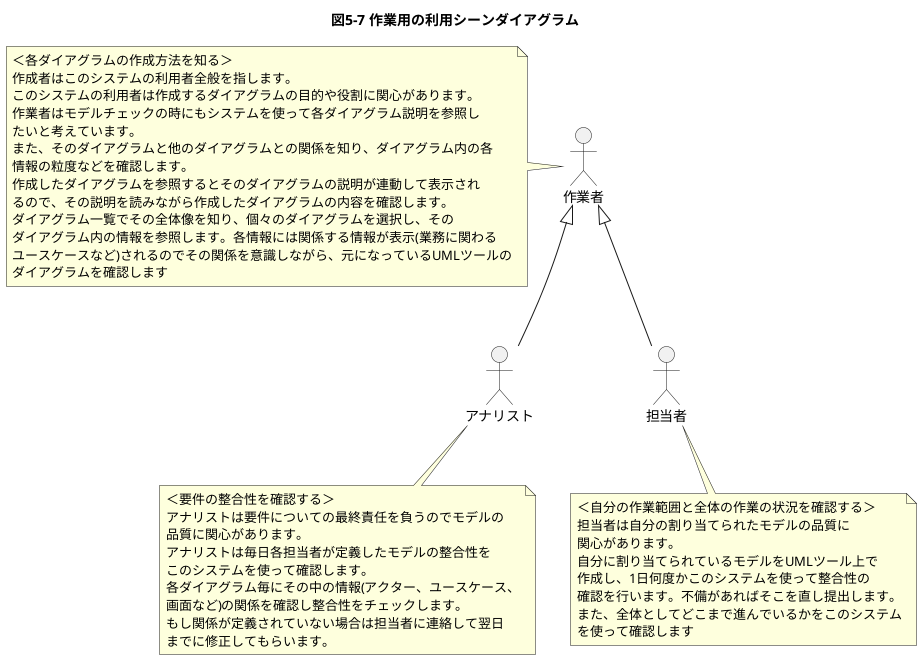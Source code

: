 @startuml
title 図5-7 作業用の利用シーンダイアグラム
note as N1
    ＜各ダイアグラムの作成方法を知る＞
    作成者はこのシステムの利用者全般を指します。
    このシステムの利用者は作成するダイアグラムの目的や役割に関心があります。
    作業者はモデルチェックの時にもシステムを使って各ダイアグラム説明を参照し
    たいと考えています。
    また、そのダイアグラムと他のダイアグラムとの関係を知り、ダイアグラム内の各
    情報の粒度などを確認します。
    作成したダイアグラムを参照するとそのダイアグラムの説明が連動して表示され
    るので、その説明を読みながら作成したダイアグラムの内容を確認します。
    ダイアグラム一覧でその全体像を知り、個々のダイアグラムを選択し、その
    ダイアグラム内の情報を参照します。各情報には関係する情報が表示(業務に関わる
    ユースケースなど)されるのでその関係を意識しながら、元になっているUMLツールの
    ダイアグラムを確認します
end note
note as N2
    ＜要件の整合性を確認する＞
    アナリストは要件についての最終責任を負うのでモデルの
    品質に関心があります。
    アナリストは毎日各担当者が定義したモデルの整合性を
    このシステムを使って確認します。
    各ダイアグラム毎にその中の情報(アクター、ユースケース、
    画面など)の関係を確認し整合性をチェックします。
    もし関係が定義されていない場合は担当者に連絡して翌日
    までに修正してもらいます。
end note
note as N3
    ＜自分の作業範囲と全体の作業の状況を確認する＞
    担当者は自分の割り当てられたモデルの品質に
    関心があります。
    自分に割り当てられているモデルをUMLツール上で
    作成し、1日何度かこのシステムを使って整合性の
    確認を行います。不備があればそこを直し提出します。
    また、全体としてどこまで進んでいるかをこのシステム
    を使って確認します
end note
actor 作業者 as A1
actor アナリスト as A2
actor 担当者 as A3
N1 .right. A1
A1 <|-- A2
A2 .. N2
A1 <|-- A3
A3 .. N3
@enduml